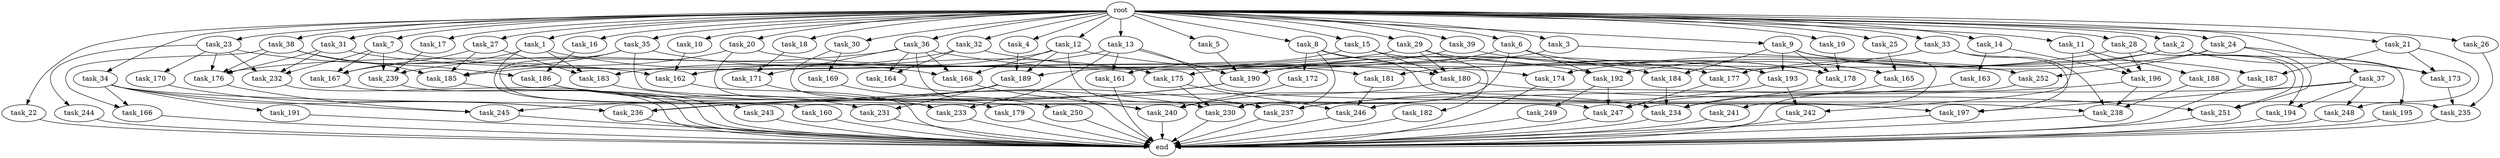 digraph G {
  root [size="0.000000"];
  task_1 [size="1.024000"];
  task_2 [size="1.024000"];
  task_3 [size="1.024000"];
  task_4 [size="1.024000"];
  task_5 [size="1.024000"];
  task_6 [size="1.024000"];
  task_7 [size="1.024000"];
  task_8 [size="1.024000"];
  task_9 [size="1.024000"];
  task_10 [size="1.024000"];
  task_11 [size="1.024000"];
  task_12 [size="1.024000"];
  task_13 [size="1.024000"];
  task_14 [size="1.024000"];
  task_15 [size="1.024000"];
  task_16 [size="1.024000"];
  task_17 [size="1.024000"];
  task_18 [size="1.024000"];
  task_19 [size="1.024000"];
  task_20 [size="1.024000"];
  task_21 [size="1.024000"];
  task_22 [size="1.024000"];
  task_23 [size="1.024000"];
  task_24 [size="1.024000"];
  task_25 [size="1.024000"];
  task_26 [size="1.024000"];
  task_27 [size="1.024000"];
  task_28 [size="1.024000"];
  task_29 [size="1.024000"];
  task_30 [size="1.024000"];
  task_31 [size="1.024000"];
  task_32 [size="1.024000"];
  task_33 [size="1.024000"];
  task_34 [size="1.024000"];
  task_35 [size="1.024000"];
  task_36 [size="1.024000"];
  task_37 [size="1.024000"];
  task_38 [size="1.024000"];
  task_39 [size="1.024000"];
  task_160 [size="77309411.328000"];
  task_161 [size="1554778161.152000"];
  task_162 [size="2027224563.712000"];
  task_163 [size="309237645.312000"];
  task_164 [size="764504178.688000"];
  task_165 [size="111669149.696000"];
  task_166 [size="1245540515.840000"];
  task_167 [size="386547056.640000"];
  task_168 [size="798863917.056000"];
  task_169 [size="858993459.200000"];
  task_170 [size="309237645.312000"];
  task_171 [size="910533066.752000"];
  task_172 [size="309237645.312000"];
  task_173 [size="1417339207.680000"];
  task_174 [size="274877906.944000"];
  task_175 [size="214748364.800000"];
  task_176 [size="1589137899.520000"];
  task_177 [size="970662608.896000"];
  task_178 [size="1279900254.208000"];
  task_179 [size="858993459.200000"];
  task_180 [size="1425929142.272000"];
  task_181 [size="635655159.808000"];
  task_182 [size="695784701.952000"];
  task_183 [size="721554505.728000"];
  task_184 [size="687194767.360000"];
  task_185 [size="901943132.160000"];
  task_186 [size="584115552.256000"];
  task_187 [size="996432412.672000"];
  task_188 [size="420906795.008000"];
  task_189 [size="1168231104.512000"];
  task_190 [size="1228360646.656000"];
  task_191 [size="695784701.952000"];
  task_192 [size="369367187.456000"];
  task_193 [size="1142461300.736000"];
  task_194 [size="627065225.216000"];
  task_195 [size="420906795.008000"];
  task_196 [size="807453851.648000"];
  task_197 [size="1460288880.640000"];
  task_230 [size="910533066.752000"];
  task_231 [size="773094113.280000"];
  task_232 [size="558345748.480000"];
  task_233 [size="1417339207.680000"];
  task_234 [size="541165879.296000"];
  task_235 [size="1382979469.312000"];
  task_236 [size="2559800508.416000"];
  task_237 [size="1460288880.640000"];
  task_238 [size="2078764171.264000"];
  task_239 [size="566935683.072000"];
  task_240 [size="1219770712.064000"];
  task_241 [size="137438953.472000"];
  task_242 [size="558345748.480000"];
  task_243 [size="34359738.368000"];
  task_244 [size="309237645.312000"];
  task_245 [size="1632087572.480000"];
  task_246 [size="901943132.160000"];
  task_247 [size="1065151889.408000"];
  task_248 [size="1408749273.088000"];
  task_249 [size="77309411.328000"];
  task_250 [size="695784701.952000"];
  task_251 [size="764504178.688000"];
  task_252 [size="446676598.784000"];
  end [size="0.000000"];

  root -> task_1 [size="1.000000"];
  root -> task_2 [size="1.000000"];
  root -> task_3 [size="1.000000"];
  root -> task_4 [size="1.000000"];
  root -> task_5 [size="1.000000"];
  root -> task_6 [size="1.000000"];
  root -> task_7 [size="1.000000"];
  root -> task_8 [size="1.000000"];
  root -> task_9 [size="1.000000"];
  root -> task_10 [size="1.000000"];
  root -> task_11 [size="1.000000"];
  root -> task_12 [size="1.000000"];
  root -> task_13 [size="1.000000"];
  root -> task_14 [size="1.000000"];
  root -> task_15 [size="1.000000"];
  root -> task_16 [size="1.000000"];
  root -> task_17 [size="1.000000"];
  root -> task_18 [size="1.000000"];
  root -> task_19 [size="1.000000"];
  root -> task_20 [size="1.000000"];
  root -> task_21 [size="1.000000"];
  root -> task_22 [size="1.000000"];
  root -> task_23 [size="1.000000"];
  root -> task_24 [size="1.000000"];
  root -> task_25 [size="1.000000"];
  root -> task_26 [size="1.000000"];
  root -> task_27 [size="1.000000"];
  root -> task_28 [size="1.000000"];
  root -> task_29 [size="1.000000"];
  root -> task_30 [size="1.000000"];
  root -> task_31 [size="1.000000"];
  root -> task_32 [size="1.000000"];
  root -> task_33 [size="1.000000"];
  root -> task_34 [size="1.000000"];
  root -> task_35 [size="1.000000"];
  root -> task_36 [size="1.000000"];
  root -> task_37 [size="1.000000"];
  root -> task_38 [size="1.000000"];
  root -> task_39 [size="1.000000"];
  task_1 -> task_167 [size="33554432.000000"];
  task_1 -> task_168 [size="33554432.000000"];
  task_1 -> task_183 [size="33554432.000000"];
  task_1 -> task_243 [size="33554432.000000"];
  task_2 -> task_173 [size="411041792.000000"];
  task_2 -> task_177 [size="411041792.000000"];
  task_2 -> task_181 [size="411041792.000000"];
  task_2 -> task_195 [size="411041792.000000"];
  task_3 -> task_189 [size="301989888.000000"];
  task_3 -> task_252 [size="301989888.000000"];
  task_4 -> task_189 [size="301989888.000000"];
  task_5 -> task_190 [size="75497472.000000"];
  task_6 -> task_165 [size="75497472.000000"];
  task_6 -> task_190 [size="75497472.000000"];
  task_6 -> task_192 [size="75497472.000000"];
  task_6 -> task_230 [size="75497472.000000"];
  task_7 -> task_167 [size="209715200.000000"];
  task_7 -> task_181 [size="209715200.000000"];
  task_7 -> task_232 [size="209715200.000000"];
  task_7 -> task_239 [size="209715200.000000"];
  task_8 -> task_172 [size="301989888.000000"];
  task_8 -> task_193 [size="301989888.000000"];
  task_8 -> task_230 [size="301989888.000000"];
  task_8 -> task_238 [size="301989888.000000"];
  task_9 -> task_178 [size="134217728.000000"];
  task_9 -> task_184 [size="134217728.000000"];
  task_9 -> task_187 [size="134217728.000000"];
  task_9 -> task_193 [size="134217728.000000"];
  task_9 -> task_241 [size="134217728.000000"];
  task_10 -> task_162 [size="301989888.000000"];
  task_11 -> task_188 [size="411041792.000000"];
  task_11 -> task_196 [size="411041792.000000"];
  task_11 -> task_242 [size="411041792.000000"];
  task_12 -> task_162 [size="536870912.000000"];
  task_12 -> task_168 [size="536870912.000000"];
  task_12 -> task_177 [size="536870912.000000"];
  task_12 -> task_189 [size="536870912.000000"];
  task_12 -> task_237 [size="536870912.000000"];
  task_13 -> task_161 [size="838860800.000000"];
  task_13 -> task_162 [size="838860800.000000"];
  task_13 -> task_190 [size="838860800.000000"];
  task_13 -> task_233 [size="838860800.000000"];
  task_13 -> task_235 [size="838860800.000000"];
  task_14 -> task_163 [size="301989888.000000"];
  task_14 -> task_196 [size="301989888.000000"];
  task_15 -> task_161 [size="679477248.000000"];
  task_15 -> task_180 [size="679477248.000000"];
  task_15 -> task_193 [size="679477248.000000"];
  task_16 -> task_186 [size="33554432.000000"];
  task_17 -> task_239 [size="134217728.000000"];
  task_18 -> task_171 [size="679477248.000000"];
  task_19 -> task_178 [size="301989888.000000"];
  task_20 -> task_174 [size="134217728.000000"];
  task_20 -> task_185 [size="134217728.000000"];
  task_20 -> task_233 [size="134217728.000000"];
  task_21 -> task_173 [size="838860800.000000"];
  task_21 -> task_187 [size="838860800.000000"];
  task_21 -> task_248 [size="838860800.000000"];
  task_22 -> end [size="1.000000"];
  task_23 -> task_162 [size="301989888.000000"];
  task_23 -> task_170 [size="301989888.000000"];
  task_23 -> task_176 [size="301989888.000000"];
  task_23 -> task_232 [size="301989888.000000"];
  task_23 -> task_244 [size="301989888.000000"];
  task_24 -> task_173 [size="134217728.000000"];
  task_24 -> task_174 [size="134217728.000000"];
  task_24 -> task_251 [size="134217728.000000"];
  task_24 -> task_252 [size="134217728.000000"];
  task_25 -> task_165 [size="33554432.000000"];
  task_26 -> task_235 [size="209715200.000000"];
  task_27 -> task_167 [size="134217728.000000"];
  task_27 -> task_183 [size="134217728.000000"];
  task_27 -> task_185 [size="134217728.000000"];
  task_28 -> task_192 [size="75497472.000000"];
  task_28 -> task_194 [size="75497472.000000"];
  task_28 -> task_196 [size="75497472.000000"];
  task_28 -> task_251 [size="75497472.000000"];
  task_29 -> task_176 [size="679477248.000000"];
  task_29 -> task_178 [size="679477248.000000"];
  task_29 -> task_180 [size="679477248.000000"];
  task_29 -> task_182 [size="679477248.000000"];
  task_30 -> task_169 [size="838860800.000000"];
  task_30 -> task_179 [size="838860800.000000"];
  task_31 -> task_176 [size="33554432.000000"];
  task_31 -> task_180 [size="33554432.000000"];
  task_31 -> task_232 [size="33554432.000000"];
  task_32 -> task_164 [size="536870912.000000"];
  task_32 -> task_183 [size="536870912.000000"];
  task_32 -> task_184 [size="536870912.000000"];
  task_33 -> task_190 [size="209715200.000000"];
  task_33 -> task_197 [size="209715200.000000"];
  task_33 -> task_238 [size="209715200.000000"];
  task_34 -> task_166 [size="679477248.000000"];
  task_34 -> task_191 [size="679477248.000000"];
  task_34 -> task_197 [size="679477248.000000"];
  task_34 -> task_236 [size="679477248.000000"];
  task_34 -> task_245 [size="679477248.000000"];
  task_35 -> task_160 [size="75497472.000000"];
  task_35 -> task_175 [size="75497472.000000"];
  task_35 -> task_185 [size="75497472.000000"];
  task_35 -> task_247 [size="75497472.000000"];
  task_36 -> task_164 [size="209715200.000000"];
  task_36 -> task_168 [size="209715200.000000"];
  task_36 -> task_171 [size="209715200.000000"];
  task_36 -> task_192 [size="209715200.000000"];
  task_36 -> task_239 [size="209715200.000000"];
  task_36 -> task_240 [size="209715200.000000"];
  task_37 -> task_194 [size="536870912.000000"];
  task_37 -> task_197 [size="536870912.000000"];
  task_37 -> task_246 [size="536870912.000000"];
  task_37 -> task_248 [size="536870912.000000"];
  task_38 -> task_166 [size="536870912.000000"];
  task_38 -> task_176 [size="536870912.000000"];
  task_38 -> task_185 [size="536870912.000000"];
  task_38 -> task_186 [size="536870912.000000"];
  task_39 -> task_175 [size="134217728.000000"];
  task_39 -> task_178 [size="134217728.000000"];
  task_160 -> end [size="1.000000"];
  task_161 -> end [size="1.000000"];
  task_162 -> end [size="1.000000"];
  task_163 -> task_234 [size="209715200.000000"];
  task_164 -> end [size="1.000000"];
  task_165 -> task_247 [size="679477248.000000"];
  task_166 -> end [size="1.000000"];
  task_167 -> end [size="1.000000"];
  task_168 -> task_240 [size="411041792.000000"];
  task_169 -> task_250 [size="679477248.000000"];
  task_170 -> task_236 [size="301989888.000000"];
  task_171 -> task_233 [size="411041792.000000"];
  task_172 -> task_240 [size="33554432.000000"];
  task_173 -> task_235 [size="301989888.000000"];
  task_174 -> end [size="1.000000"];
  task_175 -> task_230 [size="209715200.000000"];
  task_175 -> task_246 [size="209715200.000000"];
  task_176 -> task_245 [size="75497472.000000"];
  task_177 -> task_247 [size="209715200.000000"];
  task_178 -> task_234 [size="33554432.000000"];
  task_179 -> end [size="1.000000"];
  task_180 -> task_240 [size="536870912.000000"];
  task_180 -> task_251 [size="536870912.000000"];
  task_181 -> task_246 [size="134217728.000000"];
  task_182 -> end [size="1.000000"];
  task_183 -> task_230 [size="301989888.000000"];
  task_184 -> task_234 [size="209715200.000000"];
  task_185 -> end [size="1.000000"];
  task_186 -> task_231 [size="75497472.000000"];
  task_186 -> task_234 [size="75497472.000000"];
  task_186 -> task_237 [size="75497472.000000"];
  task_187 -> end [size="1.000000"];
  task_188 -> task_238 [size="838860800.000000"];
  task_189 -> task_231 [size="679477248.000000"];
  task_189 -> task_236 [size="679477248.000000"];
  task_190 -> task_236 [size="838860800.000000"];
  task_190 -> task_245 [size="838860800.000000"];
  task_191 -> end [size="1.000000"];
  task_192 -> task_247 [size="75497472.000000"];
  task_192 -> task_249 [size="75497472.000000"];
  task_193 -> task_237 [size="134217728.000000"];
  task_193 -> task_242 [size="134217728.000000"];
  task_194 -> end [size="1.000000"];
  task_195 -> end [size="1.000000"];
  task_196 -> task_237 [size="679477248.000000"];
  task_196 -> task_238 [size="679477248.000000"];
  task_197 -> end [size="1.000000"];
  task_230 -> end [size="1.000000"];
  task_231 -> end [size="1.000000"];
  task_232 -> end [size="1.000000"];
  task_233 -> end [size="1.000000"];
  task_234 -> end [size="1.000000"];
  task_235 -> end [size="1.000000"];
  task_236 -> end [size="1.000000"];
  task_237 -> end [size="1.000000"];
  task_238 -> end [size="1.000000"];
  task_239 -> end [size="1.000000"];
  task_240 -> end [size="1.000000"];
  task_241 -> end [size="1.000000"];
  task_242 -> end [size="1.000000"];
  task_243 -> end [size="1.000000"];
  task_244 -> end [size="1.000000"];
  task_245 -> end [size="1.000000"];
  task_246 -> end [size="1.000000"];
  task_247 -> end [size="1.000000"];
  task_248 -> end [size="1.000000"];
  task_249 -> end [size="1.000000"];
  task_250 -> end [size="1.000000"];
  task_251 -> end [size="1.000000"];
  task_252 -> end [size="1.000000"];
}
